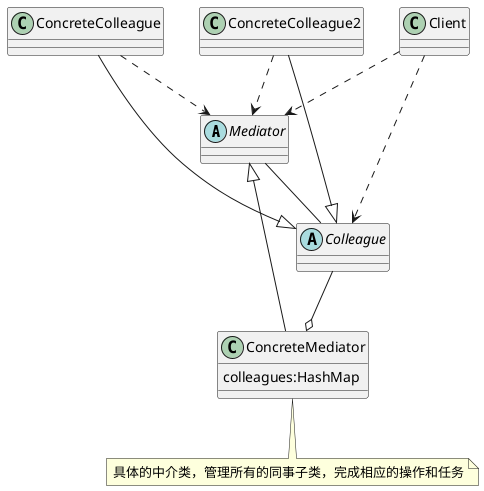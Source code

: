 @startuml

abstract class Mediator

class ConcreteMediator{
    colleagues:HashMap
}
note bottom:具体的中介类，管理所有的同事子类，完成相应的操作和任务

ConcreteMediator --|> Mediator

abstract class Colleague
class ConcreteColleague

class ConcreteColleague2
ConcreteColleague --|> Colleague
ConcreteColleague2 --|> Colleague
ConcreteColleague ..> Mediator
ConcreteColleague2 ..> Mediator
Mediator -- Colleague

Colleague --o ConcreteMediator

class Client
Client ..> Mediator
Client ..> Colleague
@enduml